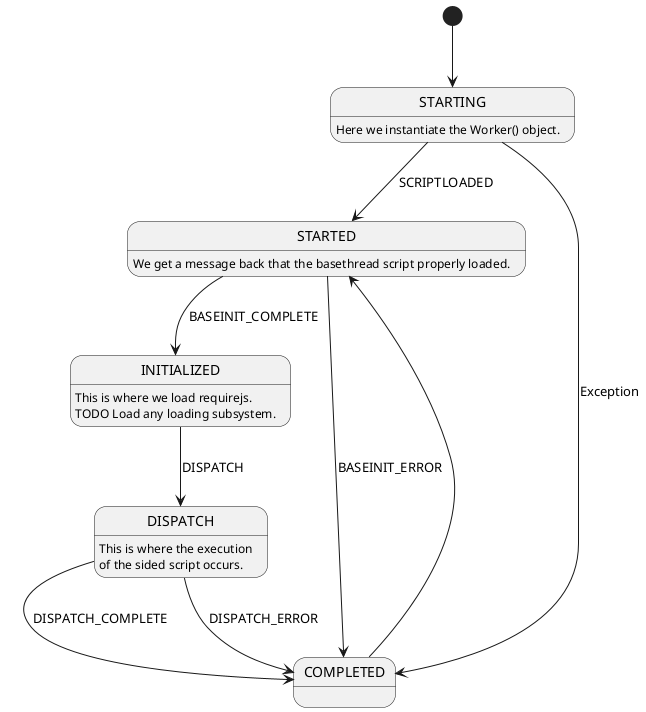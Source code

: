 @startuml


[*] --> STARTING
STARTING --> STARTED : SCRIPTLOADED
STARTING : Here we instantiate the Worker() object.

STARTED --> INITIALIZED : BASEINIT_COMPLETE
STARTED : We get a message back that the basethread script properly loaded.

INITIALIZED : This is where we load requirejs.
INITIALIZED : TODO Load any loading subsystem.

STARTED --> COMPLETED : BASEINIT_ERROR


INITIALIZED --> DISPATCH : DISPATCH

DISPATCH : This is where the execution
DISPATCH :  of the sided script occurs.

DISPATCH --> COMPLETED : DISPATCH_COMPLETE
DISPATCH --> COMPLETED : DISPATCH_ERROR
' COMPLETED --> [*]
COMPLETED --> STARTED

STARTING --> COMPLETED : Exception



@enduml
